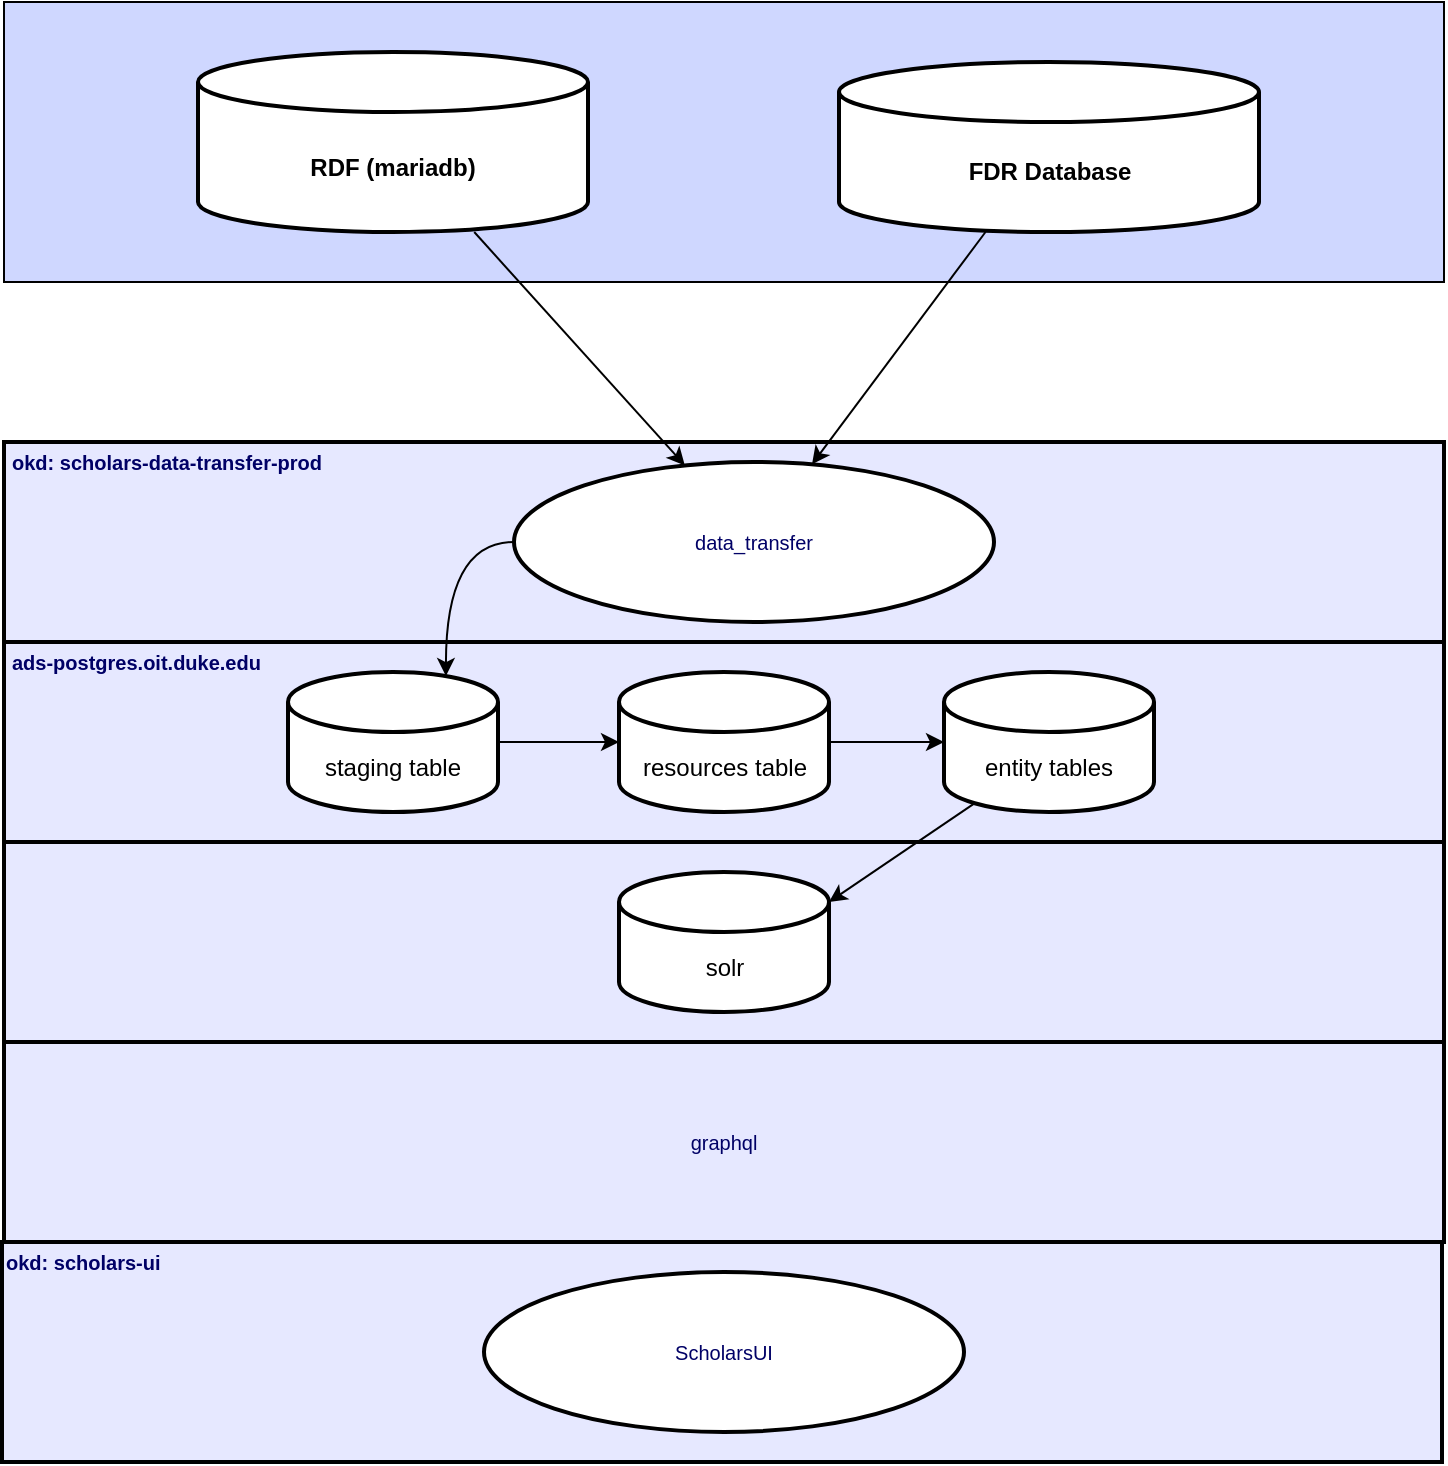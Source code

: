 <mxfile version="17.1.0" type="github">
  <diagram id="_bXTvB_eD-3HRddHqAqS" name="Page-1">
    <mxGraphModel dx="1628" dy="667" grid="1" gridSize="10" guides="1" tooltips="1" connect="1" arrows="1" fold="1" page="1" pageScale="1" pageWidth="850" pageHeight="1100" math="0" shadow="0">
      <root>
        <mxCell id="0" />
        <mxCell id="1" parent="0" />
        <mxCell id="zIdspVR7MPh4aW7Ltfgc-5" value="" style="whiteSpace=wrap;html=1;rounded=0;labelBackgroundColor=none;labelBorderColor=none;fontFamily=Helvetica;fontSize=10;fontColor=#000066;strokeWidth=2;fillColor=#E6E8FF;" vertex="1" parent="1">
          <mxGeometry y="220" width="720" height="100" as="geometry" />
        </mxCell>
        <mxCell id="zIdspVR7MPh4aW7Ltfgc-7" value="&lt;div&gt;data_transfer&lt;/div&gt;" style="ellipse;whiteSpace=wrap;html=1;rounded=0;labelBackgroundColor=#FFFFFF;labelBorderColor=none;fontFamily=Helvetica;fontSize=10;fontColor=#000066;strokeWidth=2;fillColor=#FFFFFF;" vertex="1" parent="1">
          <mxGeometry x="255" y="230" width="240" height="80" as="geometry" />
        </mxCell>
        <mxCell id="zIdspVR7MPh4aW7Ltfgc-9" value="" style="whiteSpace=wrap;html=1;rounded=0;labelBackgroundColor=none;labelBorderColor=none;fontFamily=Helvetica;fontSize=10;fontColor=#000066;strokeWidth=2;fillColor=#E6E8FF;" vertex="1" parent="1">
          <mxGeometry y="320" width="720" height="100" as="geometry" />
        </mxCell>
        <mxCell id="zIdspVR7MPh4aW7Ltfgc-10" value="" style="whiteSpace=wrap;html=1;rounded=0;labelBackgroundColor=none;labelBorderColor=none;fontFamily=Helvetica;fontSize=10;fontColor=#000066;strokeWidth=2;fillColor=#E6E8FF;" vertex="1" parent="1">
          <mxGeometry y="420" width="720" height="100" as="geometry" />
        </mxCell>
        <mxCell id="zIdspVR7MPh4aW7Ltfgc-11" value="graphql" style="whiteSpace=wrap;html=1;rounded=0;labelBackgroundColor=none;labelBorderColor=none;fontFamily=Helvetica;fontSize=10;fontColor=#000066;strokeWidth=2;fillColor=#E6E8FF;" vertex="1" parent="1">
          <mxGeometry y="520" width="720" height="100" as="geometry" />
        </mxCell>
        <mxCell id="zIdspVR7MPh4aW7Ltfgc-13" value="" style="rounded=0;whiteSpace=wrap;html=1;fillColor=#CFD7FF;" vertex="1" parent="1">
          <mxGeometry width="720" height="140" as="geometry" />
        </mxCell>
        <mxCell id="zIdspVR7MPh4aW7Ltfgc-14" value="&lt;b&gt;FDR Database&lt;/b&gt;" style="shape=cylinder3;whiteSpace=wrap;html=1;boundedLbl=1;backgroundOutline=1;size=15;strokeWidth=2;" vertex="1" parent="1">
          <mxGeometry x="417.5" y="30" width="210" height="85" as="geometry" />
        </mxCell>
        <mxCell id="zIdspVR7MPh4aW7Ltfgc-18" value="&lt;b&gt;RDF (mariadb)&lt;/b&gt;" style="shape=cylinder3;whiteSpace=wrap;html=1;boundedLbl=1;backgroundOutline=1;size=15;strokeWidth=2;" vertex="1" parent="1">
          <mxGeometry x="97" y="25" width="195" height="90" as="geometry" />
        </mxCell>
        <mxCell id="zIdspVR7MPh4aW7Ltfgc-22" value="okd: scholars-data-transfer-prod" style="text;html=1;align=left;verticalAlign=middle;resizable=0;points=[];autosize=1;strokeColor=none;fillColor=none;fontSize=10;fontStyle=1;fontColor=#000066;" vertex="1" parent="1">
          <mxGeometry x="2" y="220" width="170" height="20" as="geometry" />
        </mxCell>
        <mxCell id="zIdspVR7MPh4aW7Ltfgc-23" value="&lt;div align=&quot;left&quot;&gt;ads-postgres.oit.duke.edu&lt;/div&gt;" style="text;html=1;align=left;verticalAlign=middle;resizable=0;points=[];autosize=1;strokeColor=none;fillColor=none;fontSize=10;fontStyle=1;fontColor=#000066;" vertex="1" parent="1">
          <mxGeometry x="2" y="320" width="140" height="20" as="geometry" />
        </mxCell>
        <mxCell id="zIdspVR7MPh4aW7Ltfgc-24" value="staging table" style="shape=cylinder3;whiteSpace=wrap;html=1;boundedLbl=1;backgroundOutline=1;size=15;strokeWidth=2;" vertex="1" parent="1">
          <mxGeometry x="142" y="335" width="105" height="70" as="geometry" />
        </mxCell>
        <mxCell id="zIdspVR7MPh4aW7Ltfgc-25" value="&lt;div&gt;resources table&lt;/div&gt;" style="shape=cylinder3;whiteSpace=wrap;html=1;boundedLbl=1;backgroundOutline=1;size=15;strokeWidth=2;" vertex="1" parent="1">
          <mxGeometry x="307.5" y="335" width="105" height="70" as="geometry" />
        </mxCell>
        <mxCell id="zIdspVR7MPh4aW7Ltfgc-26" value="entity tables" style="shape=cylinder3;whiteSpace=wrap;html=1;boundedLbl=1;backgroundOutline=1;size=15;strokeWidth=2;" vertex="1" parent="1">
          <mxGeometry x="470" y="335" width="105" height="70" as="geometry" />
        </mxCell>
        <mxCell id="zIdspVR7MPh4aW7Ltfgc-27" value="" style="whiteSpace=wrap;html=1;rounded=0;labelBackgroundColor=none;labelBorderColor=none;fontFamily=Helvetica;fontSize=10;fontColor=#000066;strokeWidth=2;fillColor=#E6E8FF;" vertex="1" parent="1">
          <mxGeometry x="-1" y="620" width="720" height="110" as="geometry" />
        </mxCell>
        <mxCell id="zIdspVR7MPh4aW7Ltfgc-28" value="ScholarsUI" style="ellipse;whiteSpace=wrap;html=1;rounded=0;labelBackgroundColor=none;labelBorderColor=none;fontFamily=Helvetica;fontSize=10;fontColor=#000066;strokeWidth=2;fillColor=#FFFFFF;" vertex="1" parent="1">
          <mxGeometry x="240" y="635" width="240" height="80" as="geometry" />
        </mxCell>
        <mxCell id="zIdspVR7MPh4aW7Ltfgc-29" value="okd: scholars-ui" style="text;html=1;align=left;verticalAlign=middle;resizable=0;points=[];autosize=1;strokeColor=none;fillColor=none;fontSize=10;fontStyle=1;fontColor=#000066;" vertex="1" parent="1">
          <mxGeometry x="-1" y="620" width="90" height="20" as="geometry" />
        </mxCell>
        <mxCell id="zIdspVR7MPh4aW7Ltfgc-30" value="" style="endArrow=classic;html=1;rounded=0;fontFamily=Helvetica;fontSize=10;fontColor=#000066;curved=1;" edge="1" parent="1" source="zIdspVR7MPh4aW7Ltfgc-14" target="zIdspVR7MPh4aW7Ltfgc-7">
          <mxGeometry width="50" height="50" relative="1" as="geometry">
            <mxPoint x="330" y="330" as="sourcePoint" />
            <mxPoint x="380" y="280" as="targetPoint" />
          </mxGeometry>
        </mxCell>
        <mxCell id="zIdspVR7MPh4aW7Ltfgc-31" value="" style="endArrow=classic;html=1;rounded=0;fontFamily=Helvetica;fontSize=10;fontColor=#000066;curved=1;" edge="1" parent="1" source="zIdspVR7MPh4aW7Ltfgc-18" target="zIdspVR7MPh4aW7Ltfgc-7">
          <mxGeometry width="50" height="50" relative="1" as="geometry">
            <mxPoint x="330" y="260" as="sourcePoint" />
            <mxPoint x="210" y="200" as="targetPoint" />
          </mxGeometry>
        </mxCell>
        <mxCell id="zIdspVR7MPh4aW7Ltfgc-33" style="edgeStyle=orthogonalEdgeStyle;curved=1;rounded=0;orthogonalLoop=1;jettySize=auto;html=1;fontFamily=Helvetica;fontSize=10;fontColor=#000066;entryX=0.752;entryY=0.029;entryDx=0;entryDy=0;entryPerimeter=0;" edge="1" parent="1" source="zIdspVR7MPh4aW7Ltfgc-7" target="zIdspVR7MPh4aW7Ltfgc-24">
          <mxGeometry relative="1" as="geometry" />
        </mxCell>
        <mxCell id="zIdspVR7MPh4aW7Ltfgc-34" value="" style="endArrow=classic;html=1;rounded=0;fontFamily=Helvetica;fontSize=10;fontColor=#000066;curved=1;exitX=1;exitY=0.5;exitDx=0;exitDy=0;exitPerimeter=0;" edge="1" parent="1" source="zIdspVR7MPh4aW7Ltfgc-24" target="zIdspVR7MPh4aW7Ltfgc-25">
          <mxGeometry width="50" height="50" relative="1" as="geometry">
            <mxPoint x="330" y="260" as="sourcePoint" />
            <mxPoint x="380" y="210" as="targetPoint" />
          </mxGeometry>
        </mxCell>
        <mxCell id="zIdspVR7MPh4aW7Ltfgc-36" value="" style="endArrow=classic;html=1;rounded=0;fontFamily=Helvetica;fontSize=10;fontColor=#000066;curved=1;exitX=1;exitY=0.5;exitDx=0;exitDy=0;exitPerimeter=0;entryX=0;entryY=0.5;entryDx=0;entryDy=0;entryPerimeter=0;" edge="1" parent="1" source="zIdspVR7MPh4aW7Ltfgc-25" target="zIdspVR7MPh4aW7Ltfgc-26">
          <mxGeometry width="50" height="50" relative="1" as="geometry">
            <mxPoint x="330" y="260" as="sourcePoint" />
            <mxPoint x="380" y="210" as="targetPoint" />
          </mxGeometry>
        </mxCell>
        <mxCell id="zIdspVR7MPh4aW7Ltfgc-37" value="" style="endArrow=classic;html=1;rounded=0;fontFamily=Helvetica;fontSize=10;fontColor=#000066;curved=1;exitX=0.145;exitY=1;exitDx=0;exitDy=-4.35;exitPerimeter=0;entryX=1;entryY=0;entryDx=0;entryDy=15;entryPerimeter=0;" edge="1" parent="1" source="zIdspVR7MPh4aW7Ltfgc-26" target="zIdspVR7MPh4aW7Ltfgc-38">
          <mxGeometry width="50" height="50" relative="1" as="geometry">
            <mxPoint x="330" y="260" as="sourcePoint" />
            <mxPoint x="380" y="210" as="targetPoint" />
          </mxGeometry>
        </mxCell>
        <mxCell id="zIdspVR7MPh4aW7Ltfgc-38" value="solr" style="shape=cylinder3;whiteSpace=wrap;html=1;boundedLbl=1;backgroundOutline=1;size=15;strokeWidth=2;" vertex="1" parent="1">
          <mxGeometry x="307.5" y="435" width="105" height="70" as="geometry" />
        </mxCell>
      </root>
    </mxGraphModel>
  </diagram>
</mxfile>
